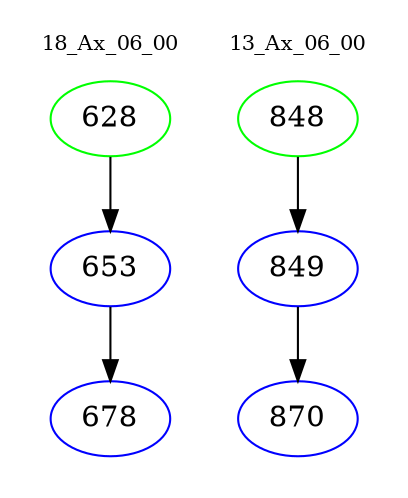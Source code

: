 digraph{
subgraph cluster_0 {
color = white
label = "18_Ax_06_00";
fontsize=10;
T0_628 [label="628", color="green"]
T0_628 -> T0_653 [color="black"]
T0_653 [label="653", color="blue"]
T0_653 -> T0_678 [color="black"]
T0_678 [label="678", color="blue"]
}
subgraph cluster_1 {
color = white
label = "13_Ax_06_00";
fontsize=10;
T1_848 [label="848", color="green"]
T1_848 -> T1_849 [color="black"]
T1_849 [label="849", color="blue"]
T1_849 -> T1_870 [color="black"]
T1_870 [label="870", color="blue"]
}
}
